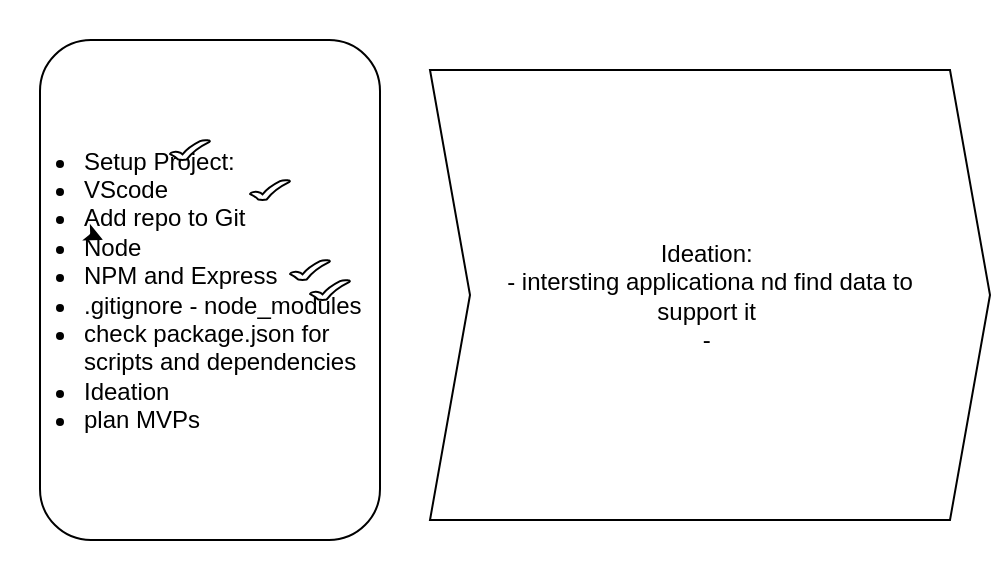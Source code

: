 <mxfile>
    <diagram id="D9xP1EmpJRqnb_IF-IZ-" name="Page-1">
        <mxGraphModel dx="1386" dy="1538" grid="1" gridSize="10" guides="1" tooltips="1" connect="1" arrows="1" fold="1" page="1" pageScale="1" pageWidth="827" pageHeight="1169" math="0" shadow="0">
            <root>
                <mxCell id="0"/>
                <mxCell id="1" parent="0"/>
                <mxCell id="2" value="" style="rounded=1;whiteSpace=wrap;html=1;" vertex="1" parent="1">
                    <mxGeometry x="-95" width="170" height="250" as="geometry"/>
                </mxCell>
                <mxCell id="3" value="&lt;ul&gt;&lt;li&gt;&lt;span style=&quot;text-align: center;&quot;&gt;Setup Project:&lt;/span&gt;&lt;/li&gt;&lt;li&gt;&lt;span style=&quot;text-align: center;&quot;&gt;VScode&amp;nbsp;&lt;/span&gt;&lt;/li&gt;&lt;li&gt;Add repo to Git&lt;/li&gt;&lt;li&gt;Node&lt;/li&gt;&lt;li&gt;&lt;div style=&quot;text-align: left;&quot;&gt;NPM and Express&lt;/div&gt;&lt;/li&gt;&lt;li&gt;.gitignore - node_modules&lt;/li&gt;&lt;li&gt;&lt;div style=&quot;text-align: left;&quot;&gt;&lt;span style=&quot;text-align: center; background-color: initial;&quot;&gt;check package.json for scripts and dependencies&lt;/span&gt;&lt;/div&gt;&lt;/li&gt;&lt;li&gt;&lt;div style=&quot;text-align: left;&quot;&gt;Ideation&lt;/div&gt;&lt;/li&gt;&lt;li&gt;&lt;div style=&quot;text-align: left;&quot;&gt;plan MVPs&lt;/div&gt;&lt;/li&gt;&lt;/ul&gt;" style="text;strokeColor=none;fillColor=none;html=1;whiteSpace=wrap;verticalAlign=middle;overflow=hidden;" vertex="1" parent="1">
                    <mxGeometry x="-115" y="-20" width="190" height="290" as="geometry"/>
                </mxCell>
                <mxCell id="6" value="" style="verticalLabelPosition=bottom;verticalAlign=top;html=1;shape=mxgraph.basic.tick" vertex="1" parent="1">
                    <mxGeometry x="-30" y="50" width="20" height="10" as="geometry"/>
                </mxCell>
                <mxCell id="7" value="" style="verticalLabelPosition=bottom;verticalAlign=top;html=1;shape=mxgraph.basic.tick" vertex="1" parent="1">
                    <mxGeometry x="10" y="70" width="20" height="10" as="geometry"/>
                </mxCell>
                <mxCell id="9" style="edgeStyle=none;html=1;exitX=0;exitY=0.7;exitDx=0;exitDy=0;exitPerimeter=0;entryX=0.32;entryY=0.992;entryDx=0;entryDy=0;entryPerimeter=0;" edge="1" parent="1">
                    <mxGeometry relative="1" as="geometry">
                        <mxPoint x="-70" y="97" as="sourcePoint"/>
                        <mxPoint x="-63.6" y="99.92" as="targetPoint"/>
                    </mxGeometry>
                </mxCell>
                <mxCell id="11" value="" style="verticalLabelPosition=bottom;verticalAlign=top;html=1;shape=mxgraph.basic.tick" vertex="1" parent="1">
                    <mxGeometry x="30" y="110" width="20" height="10" as="geometry"/>
                </mxCell>
                <mxCell id="12" value="" style="verticalLabelPosition=bottom;verticalAlign=top;html=1;shape=mxgraph.basic.tick" vertex="1" parent="1">
                    <mxGeometry x="40" y="120" width="20" height="10" as="geometry"/>
                </mxCell>
                <mxCell id="15" value="Ideation:&amp;nbsp;&lt;br&gt;- intersting applicationa nd find data to &lt;br&gt;support it&amp;nbsp;&lt;br&gt;-&amp;nbsp;" style="shape=step;perimeter=stepPerimeter;whiteSpace=wrap;html=1;fixedSize=1;" vertex="1" parent="1">
                    <mxGeometry x="100" y="15" width="280" height="225" as="geometry"/>
                </mxCell>
            </root>
        </mxGraphModel>
    </diagram>
</mxfile>